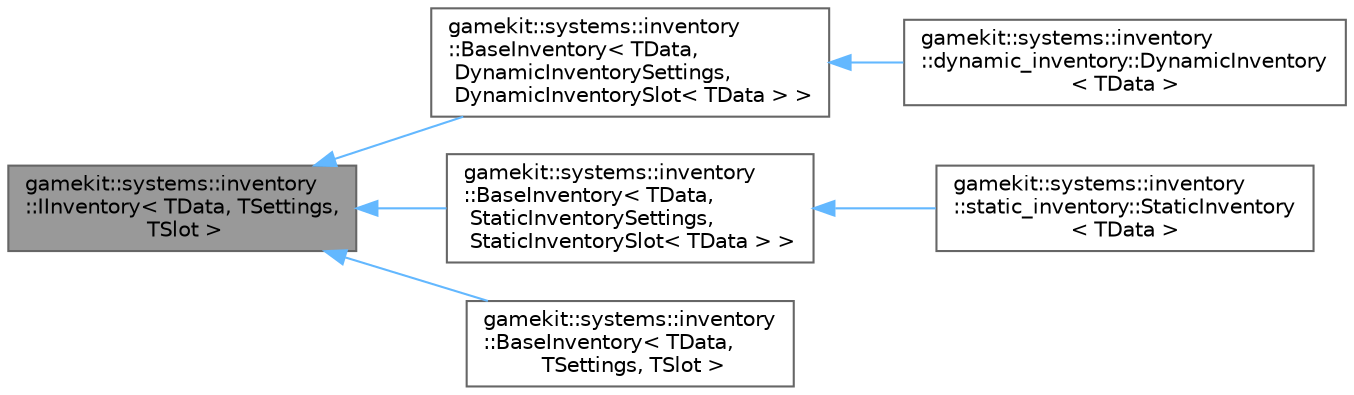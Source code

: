 digraph "gamekit::systems::inventory::IInventory&lt; TData, TSettings, TSlot &gt;"
{
 // LATEX_PDF_SIZE
  bgcolor="transparent";
  edge [fontname=Helvetica,fontsize=10,labelfontname=Helvetica,labelfontsize=10];
  node [fontname=Helvetica,fontsize=10,shape=box,height=0.2,width=0.4];
  rankdir="LR";
  Node1 [id="Node000001",label="gamekit::systems::inventory\l::IInventory\< TData, TSettings,\l TSlot \>",height=0.2,width=0.4,color="gray40", fillcolor="grey60", style="filled", fontcolor="black",tooltip="Interface for a generic inventory system."];
  Node1 -> Node2 [id="edge1_Node000001_Node000002",dir="back",color="steelblue1",style="solid",tooltip=" "];
  Node2 [id="Node000002",label="gamekit::systems::inventory\l::BaseInventory\< TData,\l DynamicInventorySettings,\l DynamicInventorySlot\< TData \> \>",height=0.2,width=0.4,color="gray40", fillcolor="white", style="filled",URL="$df/dbc/classgamekit_1_1systems_1_1inventory_1_1_base_inventory.html",tooltip=" "];
  Node2 -> Node3 [id="edge2_Node000002_Node000003",dir="back",color="steelblue1",style="solid",tooltip=" "];
  Node3 [id="Node000003",label="gamekit::systems::inventory\l::dynamic_inventory::DynamicInventory\l\< TData \>",height=0.2,width=0.4,color="gray40", fillcolor="white", style="filled",URL="$de/d98/classgamekit_1_1systems_1_1inventory_1_1dynamic__inventory_1_1_dynamic_inventory.html",tooltip="Dynamic inventory class template."];
  Node1 -> Node4 [id="edge3_Node000001_Node000004",dir="back",color="steelblue1",style="solid",tooltip=" "];
  Node4 [id="Node000004",label="gamekit::systems::inventory\l::BaseInventory\< TData,\l StaticInventorySettings,\l StaticInventorySlot\< TData \> \>",height=0.2,width=0.4,color="gray40", fillcolor="white", style="filled",URL="$df/dbc/classgamekit_1_1systems_1_1inventory_1_1_base_inventory.html",tooltip=" "];
  Node4 -> Node5 [id="edge4_Node000004_Node000005",dir="back",color="steelblue1",style="solid",tooltip=" "];
  Node5 [id="Node000005",label="gamekit::systems::inventory\l::static_inventory::StaticInventory\l\< TData \>",height=0.2,width=0.4,color="gray40", fillcolor="white", style="filled",URL="$d7/d60/classgamekit_1_1systems_1_1inventory_1_1static__inventory_1_1_static_inventory.html",tooltip="Static inventory class template."];
  Node1 -> Node6 [id="edge5_Node000001_Node000006",dir="back",color="steelblue1",style="solid",tooltip=" "];
  Node6 [id="Node000006",label="gamekit::systems::inventory\l::BaseInventory\< TData,\l TSettings, TSlot \>",height=0.2,width=0.4,color="gray40", fillcolor="white", style="filled",URL="$df/dbc/classgamekit_1_1systems_1_1inventory_1_1_base_inventory.html",tooltip="Base template class for an inventory system."];
}
